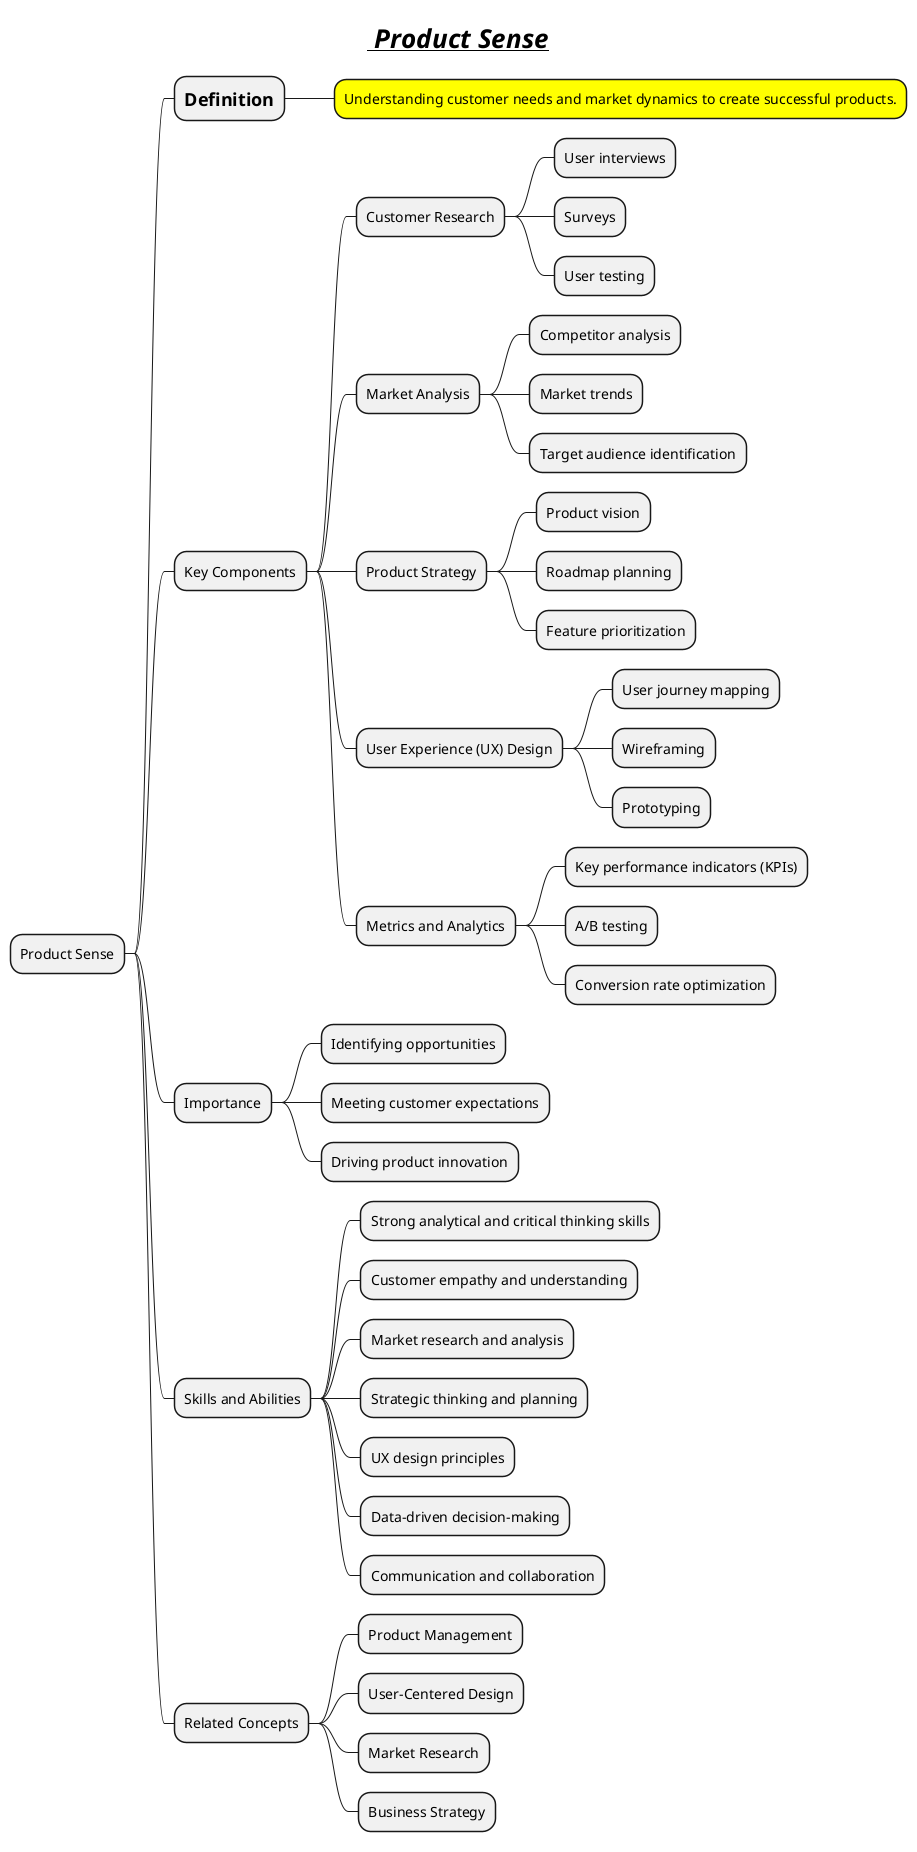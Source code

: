 @startmindmap

title =//__ Product Sense__//

* Product Sense
** =Definition
***[#yellow] Understanding customer needs and market dynamics to create successful products.
** Key Components
*** Customer Research
**** User interviews
**** Surveys
**** User testing
*** Market Analysis
**** Competitor analysis
**** Market trends
**** Target audience identification
*** Product Strategy
**** Product vision
**** Roadmap planning
**** Feature prioritization
*** User Experience (UX) Design
**** User journey mapping
**** Wireframing
**** Prototyping
*** Metrics and Analytics
**** Key performance indicators (KPIs)
**** A/B testing
**** Conversion rate optimization
** Importance
*** Identifying opportunities
*** Meeting customer expectations
*** Driving product innovation
** Skills and Abilities
*** Strong analytical and critical thinking skills
*** Customer empathy and understanding
*** Market research and analysis
*** Strategic thinking and planning
*** UX design principles
*** Data-driven decision-making
*** Communication and collaboration
** Related Concepts
*** Product Management
*** User-Centered Design
*** Market Research
*** Business Strategy

@endmindmap
